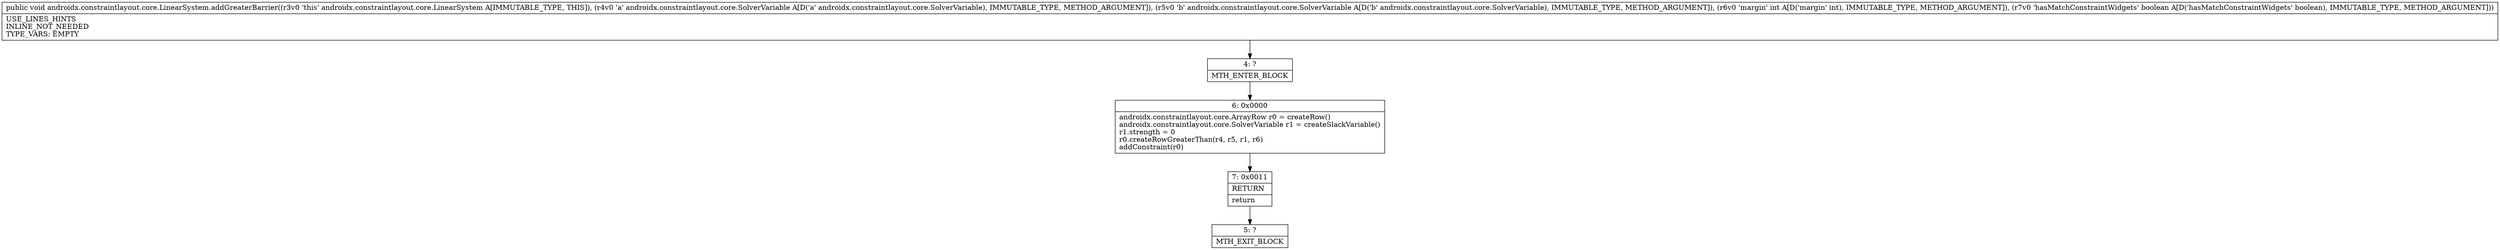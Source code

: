 digraph "CFG forandroidx.constraintlayout.core.LinearSystem.addGreaterBarrier(Landroidx\/constraintlayout\/core\/SolverVariable;Landroidx\/constraintlayout\/core\/SolverVariable;IZ)V" {
Node_4 [shape=record,label="{4\:\ ?|MTH_ENTER_BLOCK\l}"];
Node_6 [shape=record,label="{6\:\ 0x0000|androidx.constraintlayout.core.ArrayRow r0 = createRow()\landroidx.constraintlayout.core.SolverVariable r1 = createSlackVariable()\lr1.strength = 0\lr0.createRowGreaterThan(r4, r5, r1, r6)\laddConstraint(r0)\l}"];
Node_7 [shape=record,label="{7\:\ 0x0011|RETURN\l|return\l}"];
Node_5 [shape=record,label="{5\:\ ?|MTH_EXIT_BLOCK\l}"];
MethodNode[shape=record,label="{public void androidx.constraintlayout.core.LinearSystem.addGreaterBarrier((r3v0 'this' androidx.constraintlayout.core.LinearSystem A[IMMUTABLE_TYPE, THIS]), (r4v0 'a' androidx.constraintlayout.core.SolverVariable A[D('a' androidx.constraintlayout.core.SolverVariable), IMMUTABLE_TYPE, METHOD_ARGUMENT]), (r5v0 'b' androidx.constraintlayout.core.SolverVariable A[D('b' androidx.constraintlayout.core.SolverVariable), IMMUTABLE_TYPE, METHOD_ARGUMENT]), (r6v0 'margin' int A[D('margin' int), IMMUTABLE_TYPE, METHOD_ARGUMENT]), (r7v0 'hasMatchConstraintWidgets' boolean A[D('hasMatchConstraintWidgets' boolean), IMMUTABLE_TYPE, METHOD_ARGUMENT]))  | USE_LINES_HINTS\lINLINE_NOT_NEEDED\lTYPE_VARS: EMPTY\l}"];
MethodNode -> Node_4;Node_4 -> Node_6;
Node_6 -> Node_7;
Node_7 -> Node_5;
}

